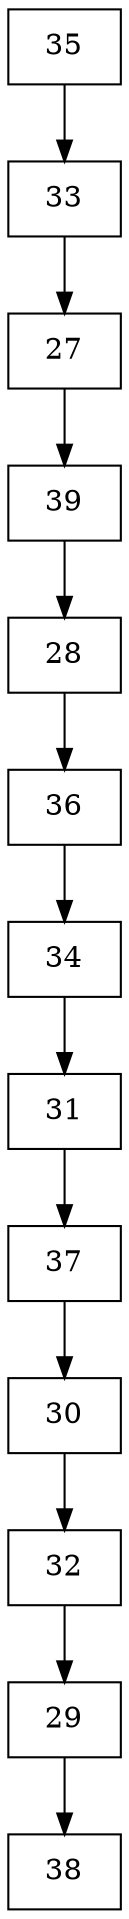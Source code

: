 digraph G {
  node [shape=record];
  node0 [label="{35}"];
  node0 -> node1;
  node1 [label="{33}"];
  node1 -> node2;
  node2 [label="{27}"];
  node2 -> node3;
  node3 [label="{39}"];
  node3 -> node4;
  node4 [label="{28}"];
  node4 -> node5;
  node5 [label="{36}"];
  node5 -> node6;
  node6 [label="{34}"];
  node6 -> node7;
  node7 [label="{31}"];
  node7 -> node8;
  node8 [label="{37}"];
  node8 -> node9;
  node9 [label="{30}"];
  node9 -> node10;
  node10 [label="{32}"];
  node10 -> node11;
  node11 [label="{29}"];
  node11 -> node12;
  node12 [label="{38}"];
}
